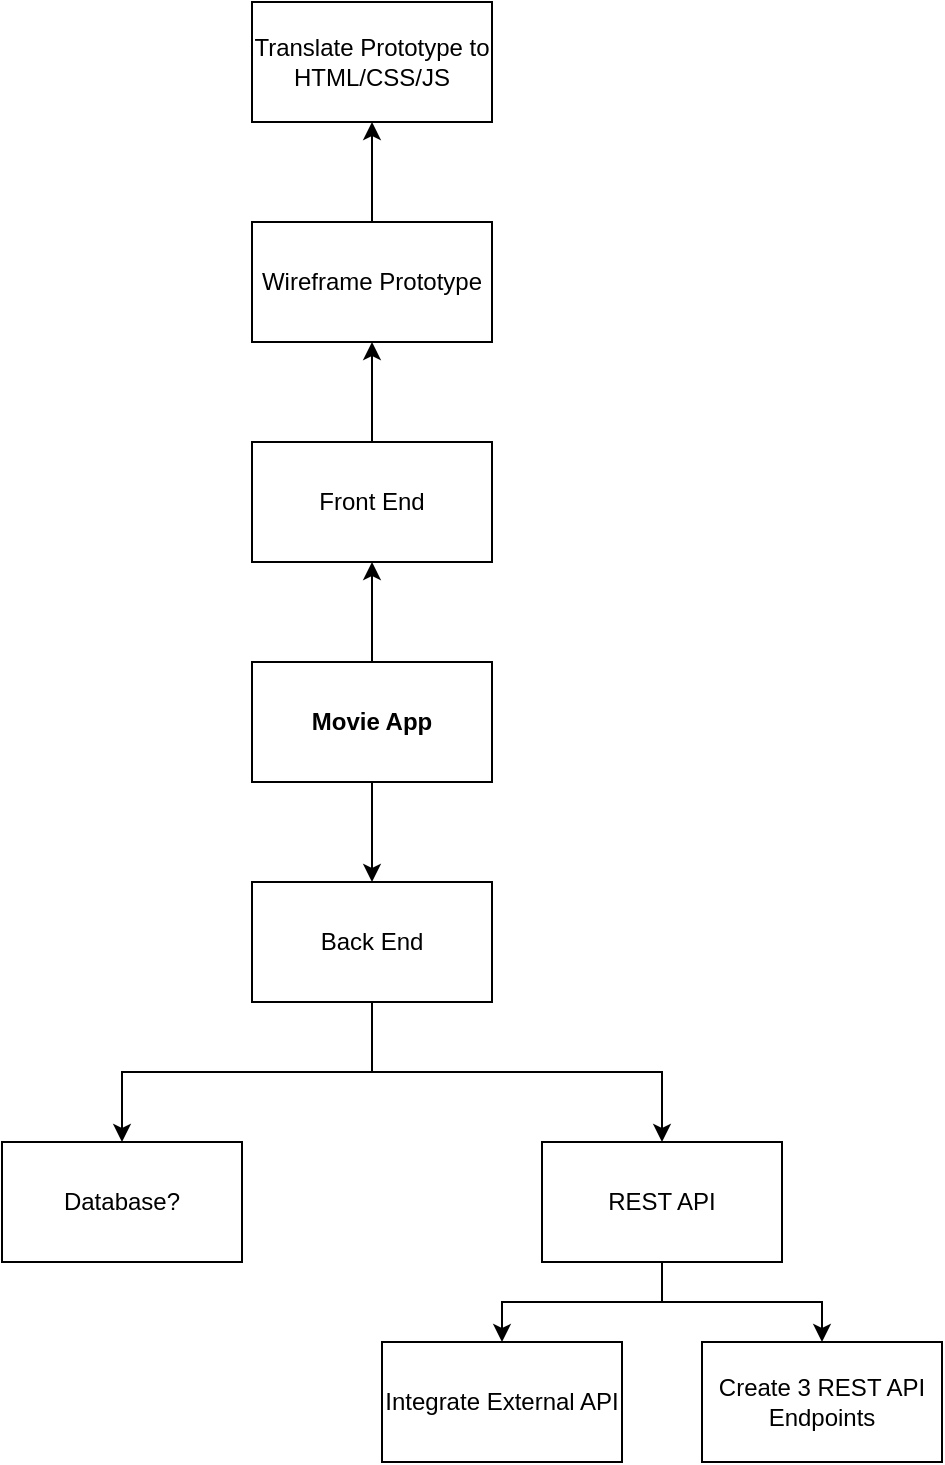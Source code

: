 <mxfile version="13.8.2" type="device"><diagram id="fI6JgklNPzhA9GRAOQEu" name="Page-1"><mxGraphModel dx="1718" dy="959" grid="1" gridSize="10" guides="1" tooltips="1" connect="1" arrows="1" fold="1" page="1" pageScale="1" pageWidth="850" pageHeight="1100" math="0" shadow="0"><root><mxCell id="0"/><mxCell id="1" parent="0"/><mxCell id="dQl9q6qkG0s9Mep1Vz_0-19" style="edgeStyle=orthogonalEdgeStyle;rounded=0;orthogonalLoop=1;jettySize=auto;html=1;exitX=0.5;exitY=1;exitDx=0;exitDy=0;entryX=0.5;entryY=0;entryDx=0;entryDy=0;" edge="1" parent="1" source="dQl9q6qkG0s9Mep1Vz_0-1" target="dQl9q6qkG0s9Mep1Vz_0-2"><mxGeometry relative="1" as="geometry"/></mxCell><mxCell id="dQl9q6qkG0s9Mep1Vz_0-20" style="edgeStyle=orthogonalEdgeStyle;rounded=0;orthogonalLoop=1;jettySize=auto;html=1;exitX=0.5;exitY=0;exitDx=0;exitDy=0;entryX=0.5;entryY=1;entryDx=0;entryDy=0;" edge="1" parent="1" source="dQl9q6qkG0s9Mep1Vz_0-1" target="dQl9q6qkG0s9Mep1Vz_0-3"><mxGeometry relative="1" as="geometry"/></mxCell><mxCell id="dQl9q6qkG0s9Mep1Vz_0-1" value="&lt;b&gt;Movie App&lt;/b&gt;" style="rounded=0;whiteSpace=wrap;html=1;" vertex="1" parent="1"><mxGeometry x="365" y="560" width="120" height="60" as="geometry"/></mxCell><mxCell id="dQl9q6qkG0s9Mep1Vz_0-8" style="edgeStyle=orthogonalEdgeStyle;rounded=0;orthogonalLoop=1;jettySize=auto;html=1;exitX=0.5;exitY=1;exitDx=0;exitDy=0;entryX=0.5;entryY=0;entryDx=0;entryDy=0;" edge="1" parent="1" source="dQl9q6qkG0s9Mep1Vz_0-2" target="dQl9q6qkG0s9Mep1Vz_0-7"><mxGeometry relative="1" as="geometry"/></mxCell><mxCell id="dQl9q6qkG0s9Mep1Vz_0-12" style="edgeStyle=orthogonalEdgeStyle;rounded=0;orthogonalLoop=1;jettySize=auto;html=1;exitX=0.5;exitY=1;exitDx=0;exitDy=0;entryX=0.5;entryY=0;entryDx=0;entryDy=0;" edge="1" parent="1" source="dQl9q6qkG0s9Mep1Vz_0-2" target="dQl9q6qkG0s9Mep1Vz_0-11"><mxGeometry relative="1" as="geometry"/></mxCell><mxCell id="dQl9q6qkG0s9Mep1Vz_0-2" value="Back End" style="rounded=0;whiteSpace=wrap;html=1;" vertex="1" parent="1"><mxGeometry x="365" y="670" width="120" height="60" as="geometry"/></mxCell><mxCell id="dQl9q6qkG0s9Mep1Vz_0-22" style="edgeStyle=orthogonalEdgeStyle;rounded=0;orthogonalLoop=1;jettySize=auto;html=1;exitX=0.5;exitY=0;exitDx=0;exitDy=0;entryX=0.5;entryY=1;entryDx=0;entryDy=0;" edge="1" parent="1" source="dQl9q6qkG0s9Mep1Vz_0-3" target="dQl9q6qkG0s9Mep1Vz_0-21"><mxGeometry relative="1" as="geometry"/></mxCell><mxCell id="dQl9q6qkG0s9Mep1Vz_0-3" value="Front End" style="rounded=0;whiteSpace=wrap;html=1;" vertex="1" parent="1"><mxGeometry x="365" y="450" width="120" height="60" as="geometry"/></mxCell><mxCell id="dQl9q6qkG0s9Mep1Vz_0-14" style="edgeStyle=orthogonalEdgeStyle;rounded=0;orthogonalLoop=1;jettySize=auto;html=1;exitX=0.5;exitY=1;exitDx=0;exitDy=0;entryX=0.5;entryY=0;entryDx=0;entryDy=0;" edge="1" parent="1" source="dQl9q6qkG0s9Mep1Vz_0-7" target="dQl9q6qkG0s9Mep1Vz_0-13"><mxGeometry relative="1" as="geometry"/></mxCell><mxCell id="dQl9q6qkG0s9Mep1Vz_0-17" style="edgeStyle=orthogonalEdgeStyle;rounded=0;orthogonalLoop=1;jettySize=auto;html=1;exitX=0.5;exitY=1;exitDx=0;exitDy=0;" edge="1" parent="1" source="dQl9q6qkG0s9Mep1Vz_0-7" target="dQl9q6qkG0s9Mep1Vz_0-15"><mxGeometry relative="1" as="geometry"/></mxCell><mxCell id="dQl9q6qkG0s9Mep1Vz_0-7" value="REST API" style="rounded=0;whiteSpace=wrap;html=1;" vertex="1" parent="1"><mxGeometry x="510" y="800" width="120" height="60" as="geometry"/></mxCell><mxCell id="dQl9q6qkG0s9Mep1Vz_0-11" value="Database?" style="rounded=0;whiteSpace=wrap;html=1;" vertex="1" parent="1"><mxGeometry x="240" y="800" width="120" height="60" as="geometry"/></mxCell><mxCell id="dQl9q6qkG0s9Mep1Vz_0-13" value="Integrate External API" style="rounded=0;whiteSpace=wrap;html=1;" vertex="1" parent="1"><mxGeometry x="430" y="900" width="120" height="60" as="geometry"/></mxCell><mxCell id="dQl9q6qkG0s9Mep1Vz_0-15" value="Create 3 REST API Endpoints" style="rounded=0;whiteSpace=wrap;html=1;" vertex="1" parent="1"><mxGeometry x="590" y="900" width="120" height="60" as="geometry"/></mxCell><mxCell id="dQl9q6qkG0s9Mep1Vz_0-24" style="edgeStyle=orthogonalEdgeStyle;rounded=0;orthogonalLoop=1;jettySize=auto;html=1;exitX=0.5;exitY=0;exitDx=0;exitDy=0;entryX=0.5;entryY=1;entryDx=0;entryDy=0;" edge="1" parent="1" source="dQl9q6qkG0s9Mep1Vz_0-21" target="dQl9q6qkG0s9Mep1Vz_0-23"><mxGeometry relative="1" as="geometry"/></mxCell><mxCell id="dQl9q6qkG0s9Mep1Vz_0-21" value="Wireframe Prototype" style="rounded=0;whiteSpace=wrap;html=1;" vertex="1" parent="1"><mxGeometry x="365" y="340" width="120" height="60" as="geometry"/></mxCell><mxCell id="dQl9q6qkG0s9Mep1Vz_0-23" value="Translate Prototype to HTML/CSS/JS" style="rounded=0;whiteSpace=wrap;html=1;" vertex="1" parent="1"><mxGeometry x="365" y="230" width="120" height="60" as="geometry"/></mxCell></root></mxGraphModel></diagram></mxfile>